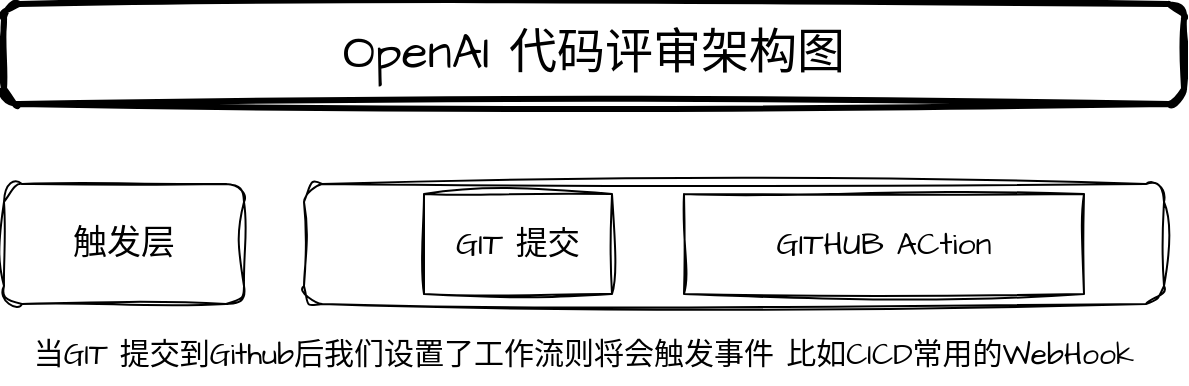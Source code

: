 <mxfile version="24.6.1" type="github">
  <diagram name="代码评审架构流程图" id="BxFMLwCdM_yC76DfMntS">
    <mxGraphModel dx="1411" dy="923" grid="1" gridSize="10" guides="1" tooltips="1" connect="1" arrows="1" fold="1" page="1" pageScale="1" pageWidth="827" pageHeight="1169" math="0" shadow="0">
      <root>
        <mxCell id="0" />
        <mxCell id="1" parent="0" />
        <mxCell id="UW-pbUMFGenEYsiy5OXE-3" value="&lt;font style=&quot;font-size: 24px;&quot;&gt;OpenAI 代码评审架构图&lt;/font&gt;" style="rounded=1;whiteSpace=wrap;html=1;sketch=1;hachureGap=4;jiggle=2;curveFitting=1;fontFamily=Architects Daughter;fontSource=https%3A%2F%2Ffonts.googleapis.com%2Fcss%3Ffamily%3DArchitects%2BDaughter;strokeWidth=3;" vertex="1" parent="1">
          <mxGeometry x="120" y="70" width="590" height="50" as="geometry" />
        </mxCell>
        <mxCell id="UW-pbUMFGenEYsiy5OXE-6" value="触发层" style="rounded=1;whiteSpace=wrap;html=1;sketch=1;hachureGap=4;jiggle=2;curveFitting=1;fontFamily=Architects Daughter;fontSource=https%3A%2F%2Ffonts.googleapis.com%2Fcss%3Ffamily%3DArchitects%2BDaughter;perimeterSpacing=5;fontSize=17;" vertex="1" parent="1">
          <mxGeometry x="120" y="160" width="120" height="60" as="geometry" />
        </mxCell>
        <mxCell id="UW-pbUMFGenEYsiy5OXE-7" value="" style="rounded=1;whiteSpace=wrap;html=1;sketch=1;hachureGap=4;jiggle=2;curveFitting=1;fontFamily=Architects Daughter;fontSource=https%3A%2F%2Ffonts.googleapis.com%2Fcss%3Ffamily%3DArchitects%2BDaughter;perimeterSpacing=5;fontSize=17;" vertex="1" parent="1">
          <mxGeometry x="270" y="160" width="430" height="60" as="geometry" />
        </mxCell>
        <mxCell id="UW-pbUMFGenEYsiy5OXE-8" value="GIT 提交" style="rounded=0;whiteSpace=wrap;html=1;sketch=1;hachureGap=4;jiggle=2;curveFitting=1;fontFamily=Architects Daughter;fontSource=https%3A%2F%2Ffonts.googleapis.com%2Fcss%3Ffamily%3DArchitects%2BDaughter;fontSize=16;" vertex="1" parent="1">
          <mxGeometry x="330" y="165" width="94" height="50" as="geometry" />
        </mxCell>
        <mxCell id="UW-pbUMFGenEYsiy5OXE-9" value="GITHUB ACtion" style="rounded=0;whiteSpace=wrap;html=1;sketch=1;hachureGap=4;jiggle=2;curveFitting=1;fontFamily=Architects Daughter;fontSource=https%3A%2F%2Ffonts.googleapis.com%2Fcss%3Ffamily%3DArchitects%2BDaughter;fontSize=16;" vertex="1" parent="1">
          <mxGeometry x="460" y="165" width="200" height="50" as="geometry" />
        </mxCell>
        <mxCell id="UW-pbUMFGenEYsiy5OXE-11" value="当GIT 提交到Github后我们设置了工作流则将会触发事件 比如CICD常用的WebHook" style="text;html=1;align=center;verticalAlign=middle;whiteSpace=wrap;rounded=0;fontFamily=Architects Daughter;fontSource=https%3A%2F%2Ffonts.googleapis.com%2Fcss%3Ffamily%3DArchitects%2BDaughter;fontSize=15;" vertex="1" parent="1">
          <mxGeometry x="130" y="230" width="560" height="30" as="geometry" />
        </mxCell>
      </root>
    </mxGraphModel>
  </diagram>
</mxfile>
